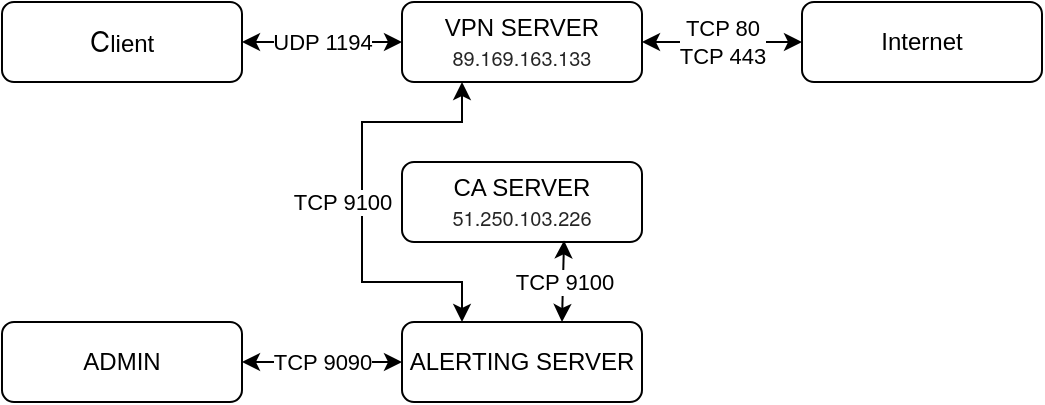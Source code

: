 <mxfile version="24.7.8">
  <diagram name="Page-1" id="pXa8NJj6rU8fB-rWXXvz">
    <mxGraphModel dx="562" dy="381" grid="1" gridSize="10" guides="1" tooltips="1" connect="1" arrows="1" fold="1" page="1" pageScale="1" pageWidth="827" pageHeight="1169" math="0" shadow="0">
      <root>
        <mxCell id="0" />
        <mxCell id="1" parent="0" />
        <UserObject label="&lt;a style=&quot;font-style: normal; font-variant-caps: normal; font-weight: 400; letter-spacing: normal; orphans: auto; text-indent: 0px; text-transform: none; white-space: nowrap; widows: auto; word-spacing: 0px; -webkit-text-stroke-width: 0px; box-sizing: border-box; background-color: transparent; text-decoration: none; caret-color: rgb(31, 35, 40); font-family: -apple-system, BlinkMacSystemFont, &amp;quot;Segoe UI&amp;quot;, &amp;quot;Noto Sans&amp;quot;, Helvetica, Arial, sans-serif, &amp;quot;Apple Color Emoji&amp;quot;, &amp;quot;Segoe UI Emoji&amp;quot;; font-size: 14px; text-align: left; color: var(--fgColor-default) !important;&quot; href=&quot;https://github.com/jahra5ta/learning/blob/main/cron_serv&quot; class=&quot;Link--primary&quot; aria-label=&quot;cron_serv, (File)&quot; title=&quot;cron_serv&quot;&gt;C&lt;/a&gt;lient" link="&lt;a style=&quot;font-style: normal; font-variant-caps: normal; font-weight: 400; letter-spacing: normal; orphans: auto; text-indent: 0px; text-transform: none; white-space: nowrap; widows: auto; word-spacing: 0px; -webkit-text-stroke-width: 0px; box-sizing: border-box; background-color: transparent; text-decoration: none; caret-color: rgb(31, 35, 40); font-family: -apple-system, BlinkMacSystemFont, &amp;quot;Segoe UI&amp;quot;, &amp;quot;Noto Sans&amp;quot;, Helvetica, Arial, sans-serif, &amp;quot;Apple Color Emoji&amp;quot;, &amp;quot;Segoe UI Emoji&amp;quot;; font-size: 14px; text-align: left; color: var(--fgColor-default) !important;&quot; href=&quot;https://github.com/jahra5ta/learning/blob/main/cron_serv&quot; class=&quot;Link--primary&quot; aria-label=&quot;cron_serv, (File)&quot; title=&quot;cron_serv&quot;&gt;cron_serv&lt;/a&gt;" id="MXprLbCmQsb3lzFEbMJv-1">
          <mxCell style="rounded=1;whiteSpace=wrap;html=1;" vertex="1" parent="1">
            <mxGeometry x="160" y="240" width="120" height="40" as="geometry" />
          </mxCell>
        </UserObject>
        <UserObject label="VPN SERVER&lt;div&gt;&lt;span style=&quot;text-align: start; caret-color: rgba(0, 0, 0, 0.85); color: rgba(0, 0, 0, 0.85); font-family: &amp;quot;YS Text&amp;quot;, &amp;quot;Helvetica Neue&amp;quot;, Arial, Helvetica, sans-serif; white-space: pre; background-color: rgb(255, 255, 255);&quot;&gt;&lt;font style=&quot;font-size: 10px;&quot;&gt;89.169.163.133&lt;/font&gt;&lt;/span&gt;&lt;br&gt;&lt;/div&gt;" link="&lt;a style=&quot;font-style: normal; font-variant-caps: normal; font-weight: 400; letter-spacing: normal; orphans: auto; text-indent: 0px; text-transform: none; white-space: nowrap; widows: auto; word-spacing: 0px; -webkit-text-stroke-width: 0px; box-sizing: border-box; background-color: transparent; text-decoration: none; caret-color: rgb(31, 35, 40); font-family: -apple-system, BlinkMacSystemFont, &amp;quot;Segoe UI&amp;quot;, &amp;quot;Noto Sans&amp;quot;, Helvetica, Arial, sans-serif, &amp;quot;Apple Color Emoji&amp;quot;, &amp;quot;Segoe UI Emoji&amp;quot;; font-size: 14px; text-align: left; color: var(--fgColor-default) !important;&quot; href=&quot;https://github.com/jahra5ta/learning/blob/main/cron_serv&quot; class=&quot;Link--primary&quot; aria-label=&quot;cron_serv, (File)&quot; title=&quot;cron_serv&quot;&gt;cron_serv&lt;/a&gt;" id="MXprLbCmQsb3lzFEbMJv-2">
          <mxCell style="rounded=1;whiteSpace=wrap;html=1;" vertex="1" parent="1">
            <mxGeometry x="360" y="240" width="120" height="40" as="geometry" />
          </mxCell>
        </UserObject>
        <UserObject label="CA SERVER&lt;div&gt;&lt;span style=&quot;text-align: start; caret-color: rgba(0, 0, 0, 0.85); color: rgba(0, 0, 0, 0.85); font-family: &amp;quot;YS Text&amp;quot;, &amp;quot;Helvetica Neue&amp;quot;, Arial, Helvetica, sans-serif; white-space: pre; background-color: rgb(255, 255, 255);&quot;&gt;&lt;font style=&quot;font-size: 10px;&quot;&gt;51.250.103.226&lt;/font&gt;&lt;/span&gt;&lt;br&gt;&lt;/div&gt;" link="&lt;a style=&quot;font-style: normal; font-variant-caps: normal; font-weight: 400; letter-spacing: normal; orphans: auto; text-indent: 0px; text-transform: none; white-space: nowrap; widows: auto; word-spacing: 0px; -webkit-text-stroke-width: 0px; box-sizing: border-box; background-color: transparent; text-decoration: none; caret-color: rgb(31, 35, 40); font-family: -apple-system, BlinkMacSystemFont, &amp;quot;Segoe UI&amp;quot;, &amp;quot;Noto Sans&amp;quot;, Helvetica, Arial, sans-serif, &amp;quot;Apple Color Emoji&amp;quot;, &amp;quot;Segoe UI Emoji&amp;quot;; font-size: 14px; text-align: left; color: var(--fgColor-default) !important;&quot; href=&quot;https://github.com/jahra5ta/learning/blob/main/cron_serv&quot; class=&quot;Link--primary&quot; aria-label=&quot;cron_serv, (File)&quot; title=&quot;cron_serv&quot;&gt;cron_serv&lt;/a&gt;" id="MXprLbCmQsb3lzFEbMJv-3">
          <mxCell style="rounded=1;whiteSpace=wrap;html=1;" vertex="1" parent="1">
            <mxGeometry x="360" y="320" width="120" height="40" as="geometry" />
          </mxCell>
        </UserObject>
        <UserObject label="Internet" link="&lt;a style=&quot;font-style: normal; font-variant-caps: normal; font-weight: 400; letter-spacing: normal; orphans: auto; text-indent: 0px; text-transform: none; white-space: nowrap; widows: auto; word-spacing: 0px; -webkit-text-stroke-width: 0px; box-sizing: border-box; background-color: transparent; text-decoration: none; caret-color: rgb(31, 35, 40); font-family: -apple-system, BlinkMacSystemFont, &amp;quot;Segoe UI&amp;quot;, &amp;quot;Noto Sans&amp;quot;, Helvetica, Arial, sans-serif, &amp;quot;Apple Color Emoji&amp;quot;, &amp;quot;Segoe UI Emoji&amp;quot;; font-size: 14px; text-align: left; color: var(--fgColor-default) !important;&quot; href=&quot;https://github.com/jahra5ta/learning/blob/main/cron_serv&quot; class=&quot;Link--primary&quot; aria-label=&quot;cron_serv, (File)&quot; title=&quot;cron_serv&quot;&gt;cron_serv&lt;/a&gt;" id="MXprLbCmQsb3lzFEbMJv-4">
          <mxCell style="rounded=1;whiteSpace=wrap;html=1;" vertex="1" parent="1">
            <mxGeometry x="560" y="240" width="120" height="40" as="geometry" />
          </mxCell>
        </UserObject>
        <UserObject label="ALERTING SERVER" link="&lt;a style=&quot;font-style: normal; font-variant-caps: normal; font-weight: 400; letter-spacing: normal; orphans: auto; text-indent: 0px; text-transform: none; white-space: nowrap; widows: auto; word-spacing: 0px; -webkit-text-stroke-width: 0px; box-sizing: border-box; background-color: transparent; text-decoration: none; caret-color: rgb(31, 35, 40); font-family: -apple-system, BlinkMacSystemFont, &amp;quot;Segoe UI&amp;quot;, &amp;quot;Noto Sans&amp;quot;, Helvetica, Arial, sans-serif, &amp;quot;Apple Color Emoji&amp;quot;, &amp;quot;Segoe UI Emoji&amp;quot;; font-size: 14px; text-align: left; color: var(--fgColor-default) !important;&quot; href=&quot;https://github.com/jahra5ta/learning/blob/main/cron_serv&quot; class=&quot;Link--primary&quot; aria-label=&quot;cron_serv, (File)&quot; title=&quot;cron_serv&quot;&gt;cron_serv&lt;/a&gt;" id="MXprLbCmQsb3lzFEbMJv-5">
          <mxCell style="rounded=1;whiteSpace=wrap;html=1;" vertex="1" parent="1">
            <mxGeometry x="360" y="400" width="120" height="40" as="geometry" />
          </mxCell>
        </UserObject>
        <UserObject label="ADMIN" link="&lt;a style=&quot;font-style: normal; font-variant-caps: normal; font-weight: 400; letter-spacing: normal; orphans: auto; text-indent: 0px; text-transform: none; white-space: nowrap; widows: auto; word-spacing: 0px; -webkit-text-stroke-width: 0px; box-sizing: border-box; background-color: transparent; text-decoration: none; caret-color: rgb(31, 35, 40); font-family: -apple-system, BlinkMacSystemFont, &amp;quot;Segoe UI&amp;quot;, &amp;quot;Noto Sans&amp;quot;, Helvetica, Arial, sans-serif, &amp;quot;Apple Color Emoji&amp;quot;, &amp;quot;Segoe UI Emoji&amp;quot;; font-size: 14px; text-align: left; color: var(--fgColor-default) !important;&quot; href=&quot;https://github.com/jahra5ta/learning/blob/main/cron_serv&quot; class=&quot;Link--primary&quot; aria-label=&quot;cron_serv, (File)&quot; title=&quot;cron_serv&quot;&gt;cron_serv&lt;/a&gt;" id="MXprLbCmQsb3lzFEbMJv-6">
          <mxCell style="rounded=1;whiteSpace=wrap;html=1;" vertex="1" parent="1">
            <mxGeometry x="160" y="400" width="120" height="40" as="geometry" />
          </mxCell>
        </UserObject>
        <mxCell id="MXprLbCmQsb3lzFEbMJv-7" value="" style="endArrow=classic;startArrow=classic;html=1;rounded=0;entryX=0;entryY=0.5;entryDx=0;entryDy=0;" edge="1" parent="1" target="MXprLbCmQsb3lzFEbMJv-5">
          <mxGeometry width="50" height="50" relative="1" as="geometry">
            <mxPoint x="280" y="420" as="sourcePoint" />
            <mxPoint x="330" y="370" as="targetPoint" />
          </mxGeometry>
        </mxCell>
        <mxCell id="MXprLbCmQsb3lzFEbMJv-8" value="TCP 9090" style="edgeLabel;html=1;align=center;verticalAlign=middle;resizable=0;points=[];" vertex="1" connectable="0" parent="MXprLbCmQsb3lzFEbMJv-7">
          <mxGeometry x="0.15" y="-2" relative="1" as="geometry">
            <mxPoint x="-6" y="-2" as="offset" />
          </mxGeometry>
        </mxCell>
        <mxCell id="MXprLbCmQsb3lzFEbMJv-9" value="" style="endArrow=classic;startArrow=classic;html=1;rounded=0;entryX=0;entryY=0.5;entryDx=0;entryDy=0;" edge="1" parent="1" target="MXprLbCmQsb3lzFEbMJv-2">
          <mxGeometry width="50" height="50" relative="1" as="geometry">
            <mxPoint x="280" y="260" as="sourcePoint" />
            <mxPoint x="330" y="210" as="targetPoint" />
          </mxGeometry>
        </mxCell>
        <mxCell id="MXprLbCmQsb3lzFEbMJv-12" value="UDP 1194" style="edgeLabel;html=1;align=center;verticalAlign=middle;resizable=0;points=[];" vertex="1" connectable="0" parent="MXprLbCmQsb3lzFEbMJv-9">
          <mxGeometry x="0.2" y="1" relative="1" as="geometry">
            <mxPoint x="-8" y="1" as="offset" />
          </mxGeometry>
        </mxCell>
        <mxCell id="MXprLbCmQsb3lzFEbMJv-13" value="" style="endArrow=classic;html=1;rounded=0;entryX=0.25;entryY=1;entryDx=0;entryDy=0;exitX=0.25;exitY=0;exitDx=0;exitDy=0;startArrow=classic;startFill=1;" edge="1" parent="1" source="MXprLbCmQsb3lzFEbMJv-5" target="MXprLbCmQsb3lzFEbMJv-2">
          <mxGeometry relative="1" as="geometry">
            <mxPoint x="390" y="390" as="sourcePoint" />
            <mxPoint x="530" y="390" as="targetPoint" />
            <Array as="points">
              <mxPoint x="390" y="380" />
              <mxPoint x="340" y="380" />
              <mxPoint x="340" y="300" />
              <mxPoint x="390" y="300" />
            </Array>
          </mxGeometry>
        </mxCell>
        <mxCell id="MXprLbCmQsb3lzFEbMJv-14" value="TCP 9100" style="edgeLabel;resizable=0;html=1;;align=center;verticalAlign=middle;" connectable="0" vertex="1" parent="MXprLbCmQsb3lzFEbMJv-13">
          <mxGeometry relative="1" as="geometry">
            <mxPoint x="-10" as="offset" />
          </mxGeometry>
        </mxCell>
        <mxCell id="MXprLbCmQsb3lzFEbMJv-15" value="" style="endArrow=classic;html=1;rounded=0;entryX=0.675;entryY=0.98;entryDx=0;entryDy=0;entryPerimeter=0;startArrow=classic;startFill=1;" edge="1" parent="1" target="MXprLbCmQsb3lzFEbMJv-3">
          <mxGeometry relative="1" as="geometry">
            <mxPoint x="440" y="400" as="sourcePoint" />
            <mxPoint x="440" y="370" as="targetPoint" />
          </mxGeometry>
        </mxCell>
        <mxCell id="MXprLbCmQsb3lzFEbMJv-16" value="TCP 9100" style="edgeLabel;resizable=0;html=1;;align=center;verticalAlign=middle;" connectable="0" vertex="1" parent="MXprLbCmQsb3lzFEbMJv-15">
          <mxGeometry relative="1" as="geometry" />
        </mxCell>
        <mxCell id="MXprLbCmQsb3lzFEbMJv-18" value="" style="endArrow=classic;html=1;rounded=0;exitX=1;exitY=0.5;exitDx=0;exitDy=0;startArrow=classic;startFill=1;" edge="1" parent="1" source="MXprLbCmQsb3lzFEbMJv-2">
          <mxGeometry relative="1" as="geometry">
            <mxPoint x="490" y="259.76" as="sourcePoint" />
            <mxPoint x="560" y="260" as="targetPoint" />
          </mxGeometry>
        </mxCell>
        <mxCell id="MXprLbCmQsb3lzFEbMJv-19" value="TCP 80&lt;div&gt;TCP 443&lt;/div&gt;" style="edgeLabel;resizable=0;html=1;;align=center;verticalAlign=middle;" connectable="0" vertex="1" parent="MXprLbCmQsb3lzFEbMJv-18">
          <mxGeometry relative="1" as="geometry" />
        </mxCell>
      </root>
    </mxGraphModel>
  </diagram>
</mxfile>
